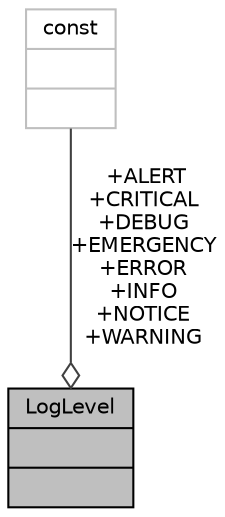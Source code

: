 digraph "LogLevel"
{
 // INTERACTIVE_SVG=YES
 // LATEX_PDF_SIZE
  edge [fontname="Helvetica",fontsize="10",labelfontname="Helvetica",labelfontsize="10"];
  node [fontname="Helvetica",fontsize="10",shape=record];
  Node1 [label="{LogLevel\n||}",height=0.2,width=0.4,color="black", fillcolor="grey75", style="filled", fontcolor="black",tooltip=" "];
  Node2 -> Node1 [color="grey25",fontsize="10",style="solid",label=" +ALERT\n+CRITICAL\n+DEBUG\n+EMERGENCY\n+ERROR\n+INFO\n+NOTICE\n+WARNING" ,arrowhead="odiamond",fontname="Helvetica"];
  Node2 [label="{const\n||}",height=0.2,width=0.4,color="grey75", fillcolor="white", style="filled",tooltip=" "];
}
